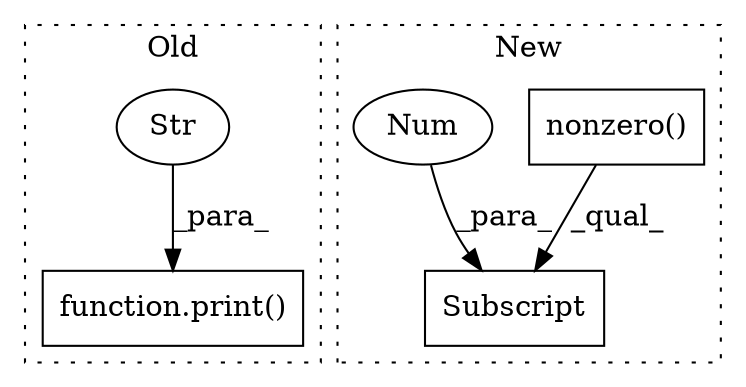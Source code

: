 digraph G {
subgraph cluster0 {
1 [label="function.print()" a="75" s="9031,9077" l="6,1" shape="box"];
5 [label="Str" a="66" s="9037" l="20" shape="ellipse"];
label = "Old";
style="dotted";
}
subgraph cluster1 {
2 [label="nonzero()" a="75" s="9213" l="40" shape="box"];
3 [label="Subscript" a="63" s="9411,0" l="21,0" shape="box"];
4 [label="Num" a="76" s="9430" l="1" shape="ellipse"];
label = "New";
style="dotted";
}
2 -> 3 [label="_qual_"];
4 -> 3 [label="_para_"];
5 -> 1 [label="_para_"];
}